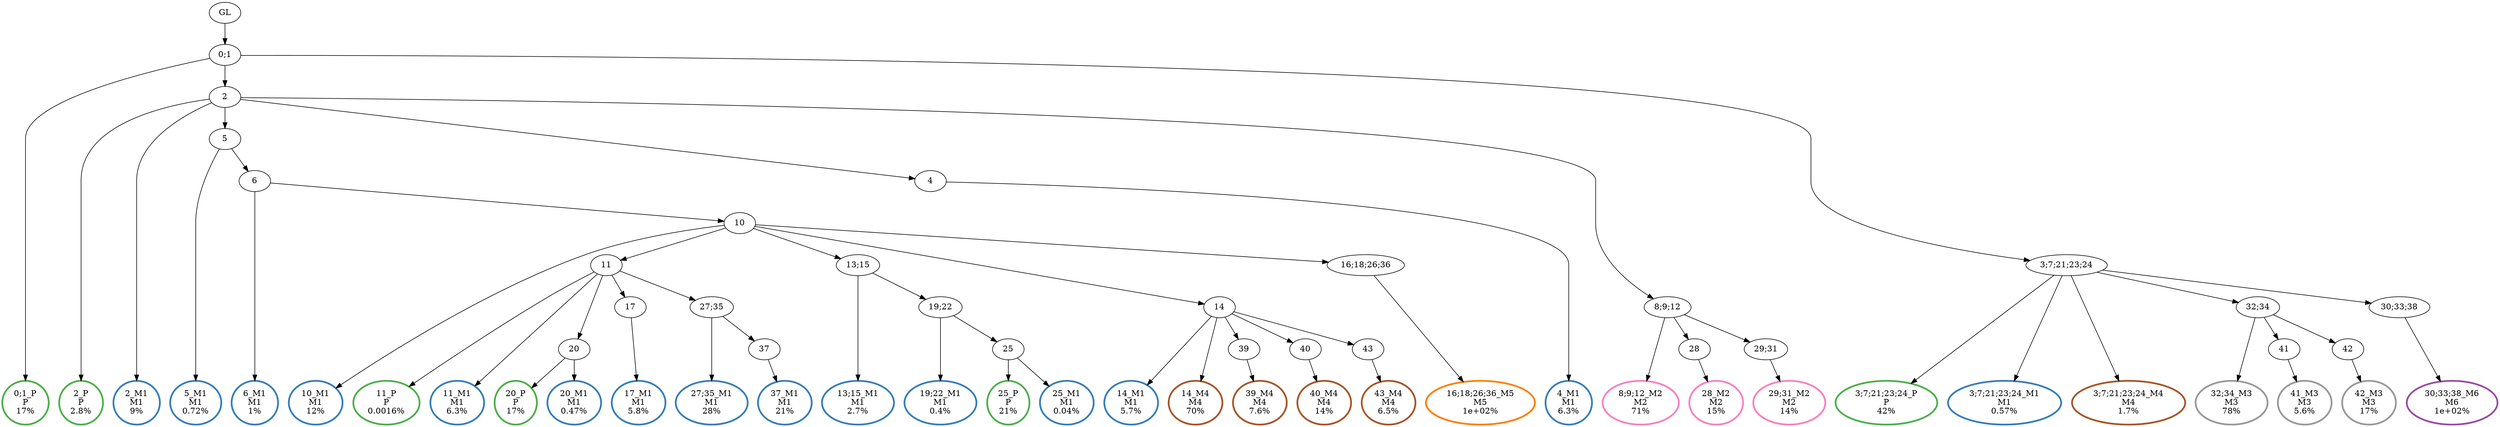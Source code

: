 digraph T {
	{
		rank=same
		59 [penwidth=3,colorscheme=set19,color=3,label="0;1_P\nP\n17%"]
		57 [penwidth=3,colorscheme=set19,color=3,label="2_P\nP\n2.8%"]
		52 [penwidth=3,colorscheme=set19,color=3,label="11_P\nP\n0.0016%"]
		50 [penwidth=3,colorscheme=set19,color=3,label="20_P\nP\n17%"]
		46 [penwidth=3,colorscheme=set19,color=3,label="25_P\nP\n21%"]
		44 [penwidth=3,colorscheme=set19,color=3,label="3;7;21;23;24_P\nP\n42%"]
		43 [penwidth=3,colorscheme=set19,color=2,label="2_M1\nM1\n9%"]
		41 [penwidth=3,colorscheme=set19,color=2,label="4_M1\nM1\n6.3%"]
		40 [penwidth=3,colorscheme=set19,color=2,label="5_M1\nM1\n0.72%"]
		39 [penwidth=3,colorscheme=set19,color=2,label="6_M1\nM1\n1%"]
		38 [penwidth=3,colorscheme=set19,color=2,label="10_M1\nM1\n12%"]
		37 [penwidth=3,colorscheme=set19,color=2,label="11_M1\nM1\n6.3%"]
		35 [penwidth=3,colorscheme=set19,color=2,label="17_M1\nM1\n5.8%"]
		34 [penwidth=3,colorscheme=set19,color=2,label="20_M1\nM1\n0.47%"]
		32 [penwidth=3,colorscheme=set19,color=2,label="27;35_M1\nM1\n28%"]
		30 [penwidth=3,colorscheme=set19,color=2,label="37_M1\nM1\n21%"]
		29 [penwidth=3,colorscheme=set19,color=2,label="13;15_M1\nM1\n2.7%"]
		28 [penwidth=3,colorscheme=set19,color=2,label="19;22_M1\nM1\n0.4%"]
		27 [penwidth=3,colorscheme=set19,color=2,label="25_M1\nM1\n0.04%"]
		25 [penwidth=3,colorscheme=set19,color=2,label="14_M1\nM1\n5.7%"]
		24 [penwidth=3,colorscheme=set19,color=2,label="3;7;21;23;24_M1\nM1\n0.57%"]
		22 [penwidth=3,colorscheme=set19,color=8,label="8;9;12_M2\nM2\n71%"]
		20 [penwidth=3,colorscheme=set19,color=8,label="28_M2\nM2\n15%"]
		18 [penwidth=3,colorscheme=set19,color=8,label="29;31_M2\nM2\n14%"]
		16 [penwidth=3,colorscheme=set19,color=9,label="32;34_M3\nM3\n78%"]
		14 [penwidth=3,colorscheme=set19,color=9,label="41_M3\nM3\n5.6%"]
		12 [penwidth=3,colorscheme=set19,color=9,label="42_M3\nM3\n17%"]
		11 [penwidth=3,colorscheme=set19,color=7,label="14_M4\nM4\n70%"]
		9 [penwidth=3,colorscheme=set19,color=7,label="39_M4\nM4\n7.6%"]
		7 [penwidth=3,colorscheme=set19,color=7,label="40_M4\nM4\n14%"]
		5 [penwidth=3,colorscheme=set19,color=7,label="43_M4\nM4\n6.5%"]
		4 [penwidth=3,colorscheme=set19,color=7,label="3;7;21;23;24_M4\nM4\n1.7%"]
		2 [penwidth=3,colorscheme=set19,color=5,label="16;18;26;36_M5\nM5\n1e+02%"]
		0 [penwidth=3,colorscheme=set19,color=4,label="30;33;38_M6\nM6\n1e+02%"]
	}
	61 [label="GL"]
	60 [label="0;1"]
	58 [label="2"]
	56 [label="5"]
	55 [label="6"]
	54 [label="10"]
	53 [label="11"]
	51 [label="20"]
	49 [label="13;15"]
	48 [label="19;22"]
	47 [label="25"]
	45 [label="3;7;21;23;24"]
	42 [label="4"]
	36 [label="17"]
	33 [label="27;35"]
	31 [label="37"]
	26 [label="14"]
	23 [label="8;9;12"]
	21 [label="28"]
	19 [label="29;31"]
	17 [label="32;34"]
	15 [label="41"]
	13 [label="42"]
	10 [label="39"]
	8 [label="40"]
	6 [label="43"]
	3 [label="16;18;26;36"]
	1 [label="30;33;38"]
	61 -> 60
	60 -> 59
	60 -> 58
	60 -> 45
	58 -> 57
	58 -> 56
	58 -> 43
	58 -> 42
	58 -> 23
	56 -> 55
	56 -> 40
	55 -> 54
	55 -> 39
	54 -> 53
	54 -> 49
	54 -> 38
	54 -> 26
	54 -> 3
	53 -> 52
	53 -> 51
	53 -> 37
	53 -> 36
	53 -> 33
	51 -> 50
	51 -> 34
	49 -> 48
	49 -> 29
	48 -> 47
	48 -> 28
	47 -> 46
	47 -> 27
	45 -> 44
	45 -> 24
	45 -> 17
	45 -> 4
	45 -> 1
	42 -> 41
	36 -> 35
	33 -> 32
	33 -> 31
	31 -> 30
	26 -> 25
	26 -> 11
	26 -> 10
	26 -> 8
	26 -> 6
	23 -> 22
	23 -> 21
	23 -> 19
	21 -> 20
	19 -> 18
	17 -> 16
	17 -> 15
	17 -> 13
	15 -> 14
	13 -> 12
	10 -> 9
	8 -> 7
	6 -> 5
	3 -> 2
	1 -> 0
}
